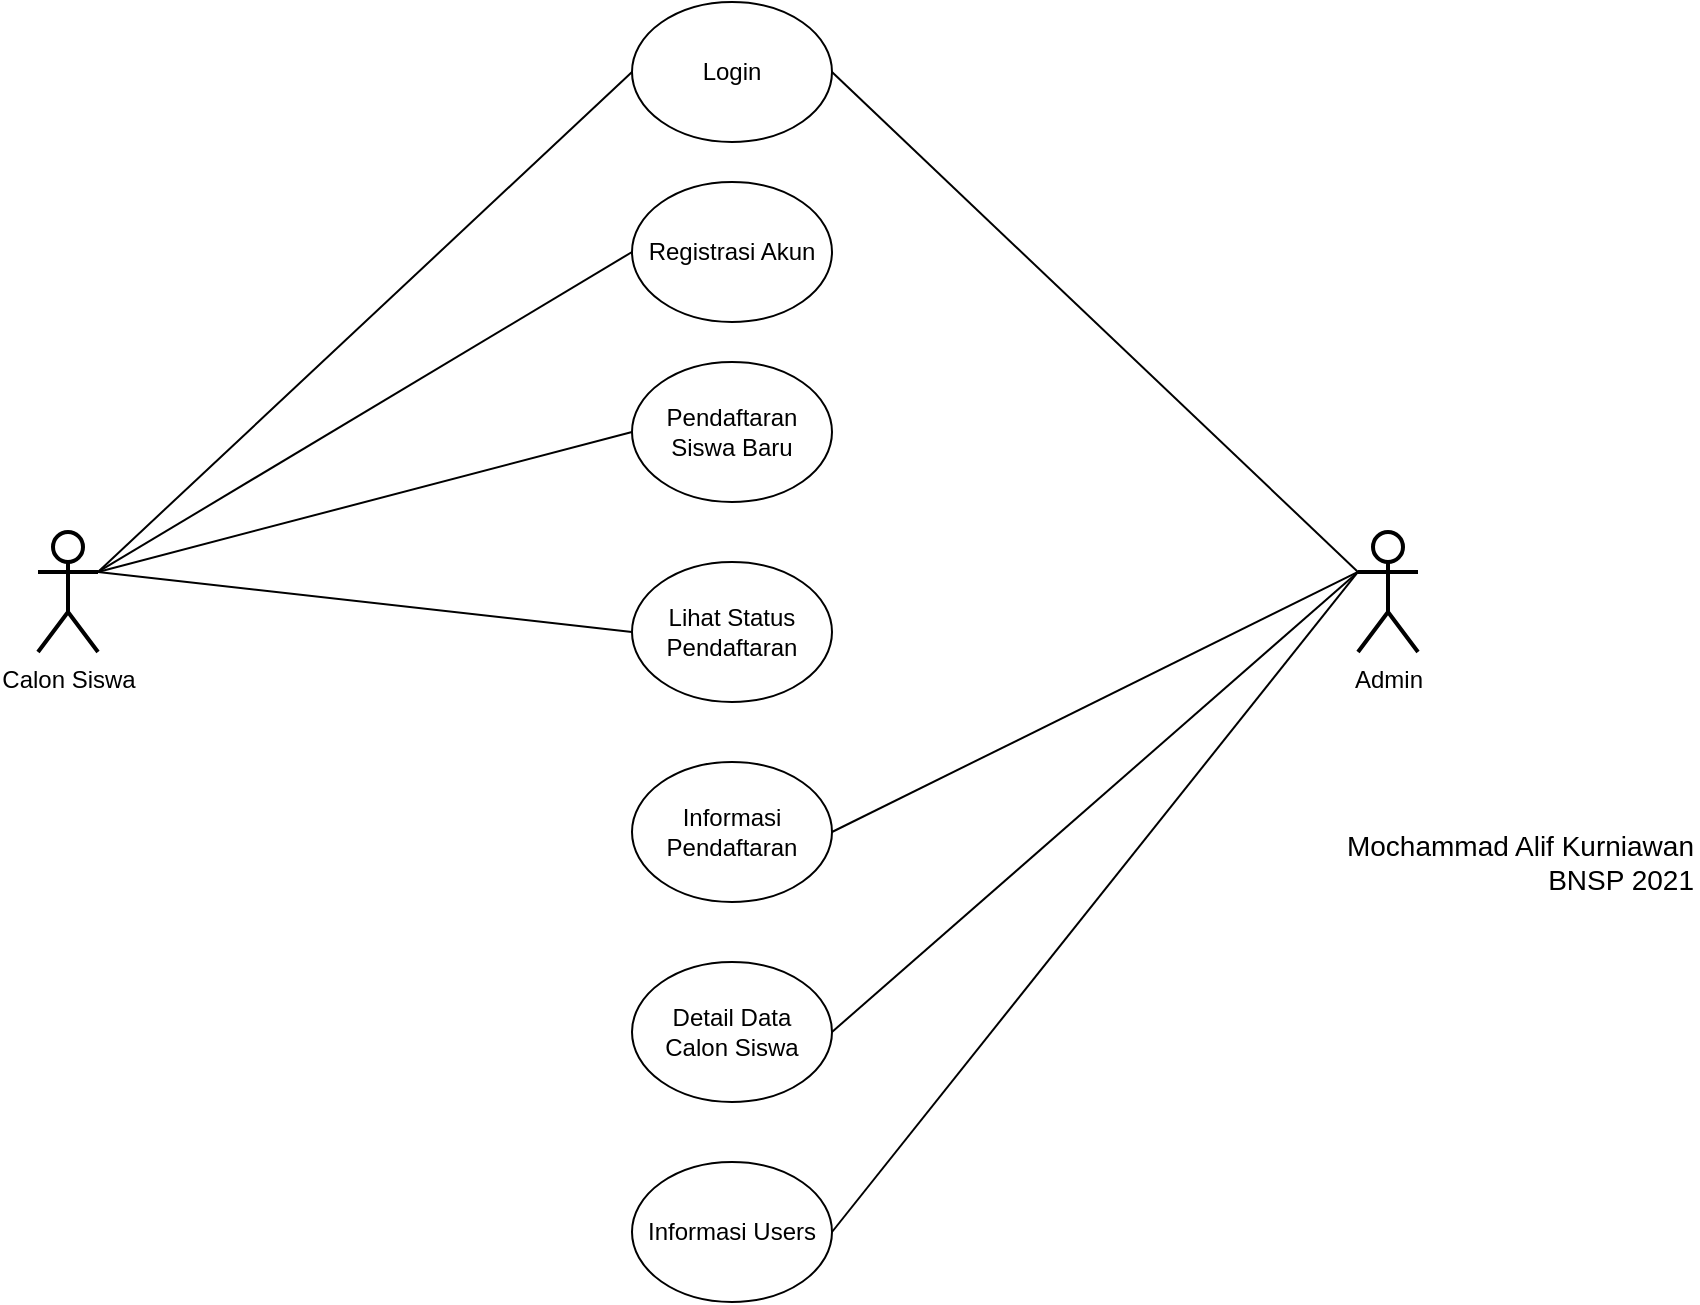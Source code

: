 <mxfile version="14.6.13" type="device"><diagram id="vZURtHfMZwRtNLNSyCIo" name="Page-1"><mxGraphModel dx="868" dy="510" grid="1" gridSize="10" guides="1" tooltips="1" connect="1" arrows="1" fold="1" page="1" pageScale="1" pageWidth="1654" pageHeight="1169" math="0" shadow="0"><root><mxCell id="0"/><mxCell id="1" parent="0"/><mxCell id="6nM7wWFaU86P2PFEsntb-1" value="Calon Siswa" style="shape=umlActor;verticalLabelPosition=bottom;verticalAlign=top;html=1;outlineConnect=0;strokeWidth=2;" parent="1" vertex="1"><mxGeometry x="490" y="555" width="30" height="60" as="geometry"/></mxCell><mxCell id="6nM7wWFaU86P2PFEsntb-2" value="Admin" style="shape=umlActor;verticalLabelPosition=bottom;verticalAlign=top;html=1;outlineConnect=0;strokeWidth=2;" parent="1" vertex="1"><mxGeometry x="1150" y="555" width="30" height="60" as="geometry"/></mxCell><mxCell id="6nM7wWFaU86P2PFEsntb-3" value="Login" style="ellipse;whiteSpace=wrap;html=1;" parent="1" vertex="1"><mxGeometry x="787" y="290" width="100" height="70" as="geometry"/></mxCell><mxCell id="6nM7wWFaU86P2PFEsntb-4" value="Registrasi Akun" style="ellipse;whiteSpace=wrap;html=1;" parent="1" vertex="1"><mxGeometry x="787" y="380" width="100" height="70" as="geometry"/></mxCell><mxCell id="6nM7wWFaU86P2PFEsntb-5" value="Pendaftaran&lt;br&gt;Siswa Baru" style="ellipse;whiteSpace=wrap;html=1;" parent="1" vertex="1"><mxGeometry x="787" y="470" width="100" height="70" as="geometry"/></mxCell><mxCell id="6nM7wWFaU86P2PFEsntb-6" value="Lihat Status&lt;br&gt;Pendaftaran" style="ellipse;whiteSpace=wrap;html=1;" parent="1" vertex="1"><mxGeometry x="787" y="570" width="100" height="70" as="geometry"/></mxCell><mxCell id="6nM7wWFaU86P2PFEsntb-7" value="Informasi&lt;br&gt;Pendaftaran" style="ellipse;whiteSpace=wrap;html=1;" parent="1" vertex="1"><mxGeometry x="787" y="670" width="100" height="70" as="geometry"/></mxCell><mxCell id="6nM7wWFaU86P2PFEsntb-8" value="Detail Data&lt;br&gt;Calon Siswa" style="ellipse;whiteSpace=wrap;html=1;" parent="1" vertex="1"><mxGeometry x="787" y="770" width="100" height="70" as="geometry"/></mxCell><mxCell id="6nM7wWFaU86P2PFEsntb-9" value="Informasi Users" style="ellipse;whiteSpace=wrap;html=1;" parent="1" vertex="1"><mxGeometry x="787" y="870" width="100" height="70" as="geometry"/></mxCell><mxCell id="6nM7wWFaU86P2PFEsntb-10" value="" style="endArrow=none;html=1;exitX=1;exitY=0.333;exitDx=0;exitDy=0;exitPerimeter=0;entryX=0;entryY=0.5;entryDx=0;entryDy=0;" parent="1" source="6nM7wWFaU86P2PFEsntb-1" target="6nM7wWFaU86P2PFEsntb-3" edge="1"><mxGeometry width="50" height="50" relative="1" as="geometry"><mxPoint x="520" y="480" as="sourcePoint"/><mxPoint x="570" y="430" as="targetPoint"/></mxGeometry></mxCell><mxCell id="6nM7wWFaU86P2PFEsntb-11" value="" style="endArrow=none;html=1;exitX=1;exitY=0.333;exitDx=0;exitDy=0;exitPerimeter=0;entryX=0;entryY=0.5;entryDx=0;entryDy=0;" parent="1" source="6nM7wWFaU86P2PFEsntb-1" target="6nM7wWFaU86P2PFEsntb-4" edge="1"><mxGeometry width="50" height="50" relative="1" as="geometry"><mxPoint x="530.0" y="585" as="sourcePoint"/><mxPoint x="797" y="335" as="targetPoint"/></mxGeometry></mxCell><mxCell id="6nM7wWFaU86P2PFEsntb-12" value="" style="endArrow=none;html=1;entryX=0;entryY=0.5;entryDx=0;entryDy=0;exitX=1;exitY=0.333;exitDx=0;exitDy=0;exitPerimeter=0;" parent="1" source="6nM7wWFaU86P2PFEsntb-1" target="6nM7wWFaU86P2PFEsntb-5" edge="1"><mxGeometry width="50" height="50" relative="1" as="geometry"><mxPoint x="580" y="585" as="sourcePoint"/><mxPoint x="797" y="425" as="targetPoint"/></mxGeometry></mxCell><mxCell id="6nM7wWFaU86P2PFEsntb-13" value="" style="endArrow=none;html=1;entryX=0;entryY=0.5;entryDx=0;entryDy=0;exitX=1;exitY=0.333;exitDx=0;exitDy=0;exitPerimeter=0;" parent="1" source="6nM7wWFaU86P2PFEsntb-1" target="6nM7wWFaU86P2PFEsntb-6" edge="1"><mxGeometry width="50" height="50" relative="1" as="geometry"><mxPoint x="570" y="610" as="sourcePoint"/><mxPoint x="797" y="515" as="targetPoint"/></mxGeometry></mxCell><mxCell id="6nM7wWFaU86P2PFEsntb-14" value="" style="endArrow=none;html=1;entryX=0;entryY=0.333;entryDx=0;entryDy=0;exitX=1;exitY=0.5;exitDx=0;exitDy=0;entryPerimeter=0;" parent="1" source="6nM7wWFaU86P2PFEsntb-3" target="6nM7wWFaU86P2PFEsntb-2" edge="1"><mxGeometry width="50" height="50" relative="1" as="geometry"><mxPoint x="530.0" y="585" as="sourcePoint"/><mxPoint x="797" y="615" as="targetPoint"/></mxGeometry></mxCell><mxCell id="6nM7wWFaU86P2PFEsntb-15" value="" style="endArrow=none;html=1;entryX=0;entryY=0.333;entryDx=0;entryDy=0;exitX=1;exitY=0.5;exitDx=0;exitDy=0;entryPerimeter=0;" parent="1" source="6nM7wWFaU86P2PFEsntb-7" target="6nM7wWFaU86P2PFEsntb-2" edge="1"><mxGeometry width="50" height="50" relative="1" as="geometry"><mxPoint x="540.0" y="595" as="sourcePoint"/><mxPoint x="807" y="625" as="targetPoint"/></mxGeometry></mxCell><mxCell id="6nM7wWFaU86P2PFEsntb-16" value="" style="endArrow=none;html=1;entryX=0;entryY=0.333;entryDx=0;entryDy=0;entryPerimeter=0;exitX=1;exitY=0.5;exitDx=0;exitDy=0;" parent="1" source="6nM7wWFaU86P2PFEsntb-8" target="6nM7wWFaU86P2PFEsntb-2" edge="1"><mxGeometry width="50" height="50" relative="1" as="geometry"><mxPoint x="1040" y="730" as="sourcePoint"/><mxPoint x="1130" y="660" as="targetPoint"/></mxGeometry></mxCell><mxCell id="6nM7wWFaU86P2PFEsntb-17" value="" style="endArrow=none;html=1;entryX=0;entryY=0.333;entryDx=0;entryDy=0;entryPerimeter=0;exitX=1;exitY=0.5;exitDx=0;exitDy=0;" parent="1" source="6nM7wWFaU86P2PFEsntb-9" target="6nM7wWFaU86P2PFEsntb-2" edge="1"><mxGeometry width="50" height="50" relative="1" as="geometry"><mxPoint x="950" y="860" as="sourcePoint"/><mxPoint x="1210" y="650" as="targetPoint"/></mxGeometry></mxCell><mxCell id="znD3Q7QXr80pOY9imZWz-1" value="&lt;div style=&quot;font-size: 14px&quot;&gt;&lt;span&gt;&lt;font style=&quot;font-size: 14px&quot;&gt;Mochammad Alif Kurniawan&lt;/font&gt;&lt;/span&gt;&lt;/div&gt;&lt;div style=&quot;font-size: 14px&quot;&gt;&lt;span&gt;&lt;font style=&quot;font-size: 14px&quot;&gt;BNSP 2021&lt;/font&gt;&lt;/span&gt;&lt;/div&gt;" style="text;html=1;strokeColor=none;fillColor=none;align=right;verticalAlign=middle;whiteSpace=wrap;rounded=0;" vertex="1" parent="1"><mxGeometry x="1090" y="710" width="230" height="20" as="geometry"/></mxCell></root></mxGraphModel></diagram></mxfile>